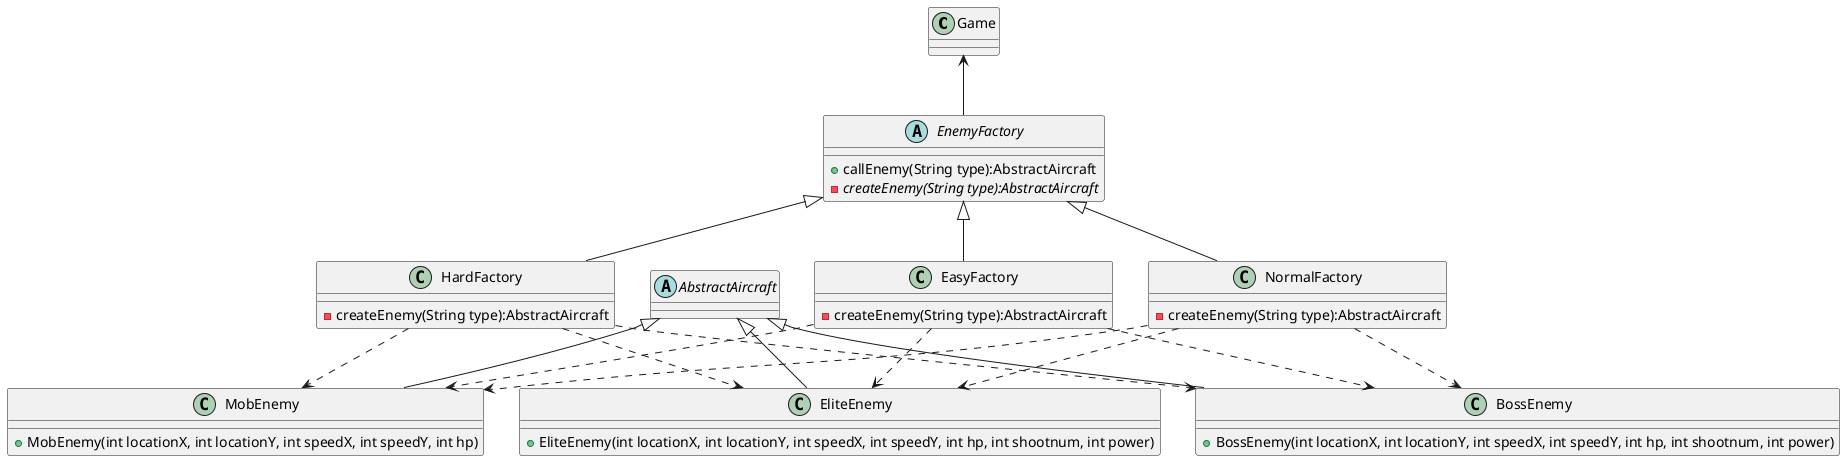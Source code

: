 @startuml
'https://plantuml.com/class-diagram
class Game {
}

abstract class EnemyFactory{
    + callEnemy(String type):AbstractAircraft
    - {abstract}createEnemy(String type):AbstractAircraft
}
Game <-- EnemyFactory
EnemyFactory<|-- EasyFactory
EnemyFactory<|-- NormalFactory
EnemyFactory<|-- HardFactory

class EasyFactory{
    - createEnemy(String type):AbstractAircraft
}
class NormalFactory{
    - createEnemy(String type):AbstractAircraft
}
class HardFactory{
    - createEnemy(String type):AbstractAircraft
}

abstract class AbstractAircraft{
}
AbstractAircraft <|-- MobEnemy
AbstractAircraft <|-- EliteEnemy
AbstractAircraft <|-- BossEnemy

EasyFactory ..> MobEnemy
EasyFactory ..>  EliteEnemy
EasyFactory ..>  BossEnemy

NormalFactory ..>  MobEnemy
NormalFactory ..>  EliteEnemy
NormalFactory ..>  BossEnemy

HardFactory ..>  MobEnemy
HardFactory ..>  EliteEnemy
HardFactory ..>  BossEnemy

class MobEnemy {
    + MobEnemy(int locationX, int locationY, int speedX, int speedY, int hp)
    ' + forward():void
    ' + shoot():List<Bullet>
}

class EliteEnemy
{

    ' - direction:int
    ' - shootNum:int
    ' - power:int
    ' ' + EliteEnemy(int locationX, int locationY, int speedX, int speedY, int hp)
    + EliteEnemy(int locationX, int locationY, int speedX, int speedY, int hp, int shootnum, int power)
    ' + forward():void
    ' + shoot():List<Bullet>
}

class BossEnemy
{

    ' - direction:int
    ' - shootNum:int
    ' - power:int
    ' ' + BossEnemy(int locationX, int locationY, int speedX, int speedY, int hp):void
    + BossEnemy(int locationX, int locationY, int speedX, int speedY, int hp, int shootnum, int power)
    ' + forward():void
    ' + shoot():List<Bullet>
}


















@enduml